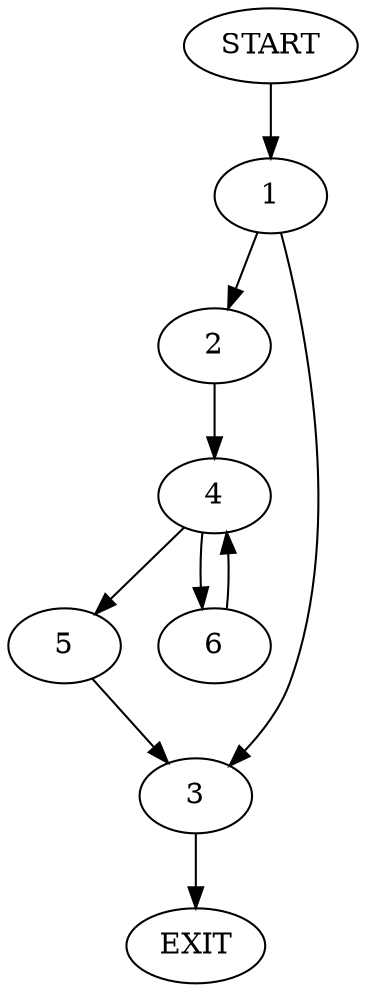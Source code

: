 digraph {
0 [label="START"]
7 [label="EXIT"]
0 -> 1
1 -> 2
1 -> 3
3 -> 7
2 -> 4
4 -> 5
4 -> 6
6 -> 4
5 -> 3
}
